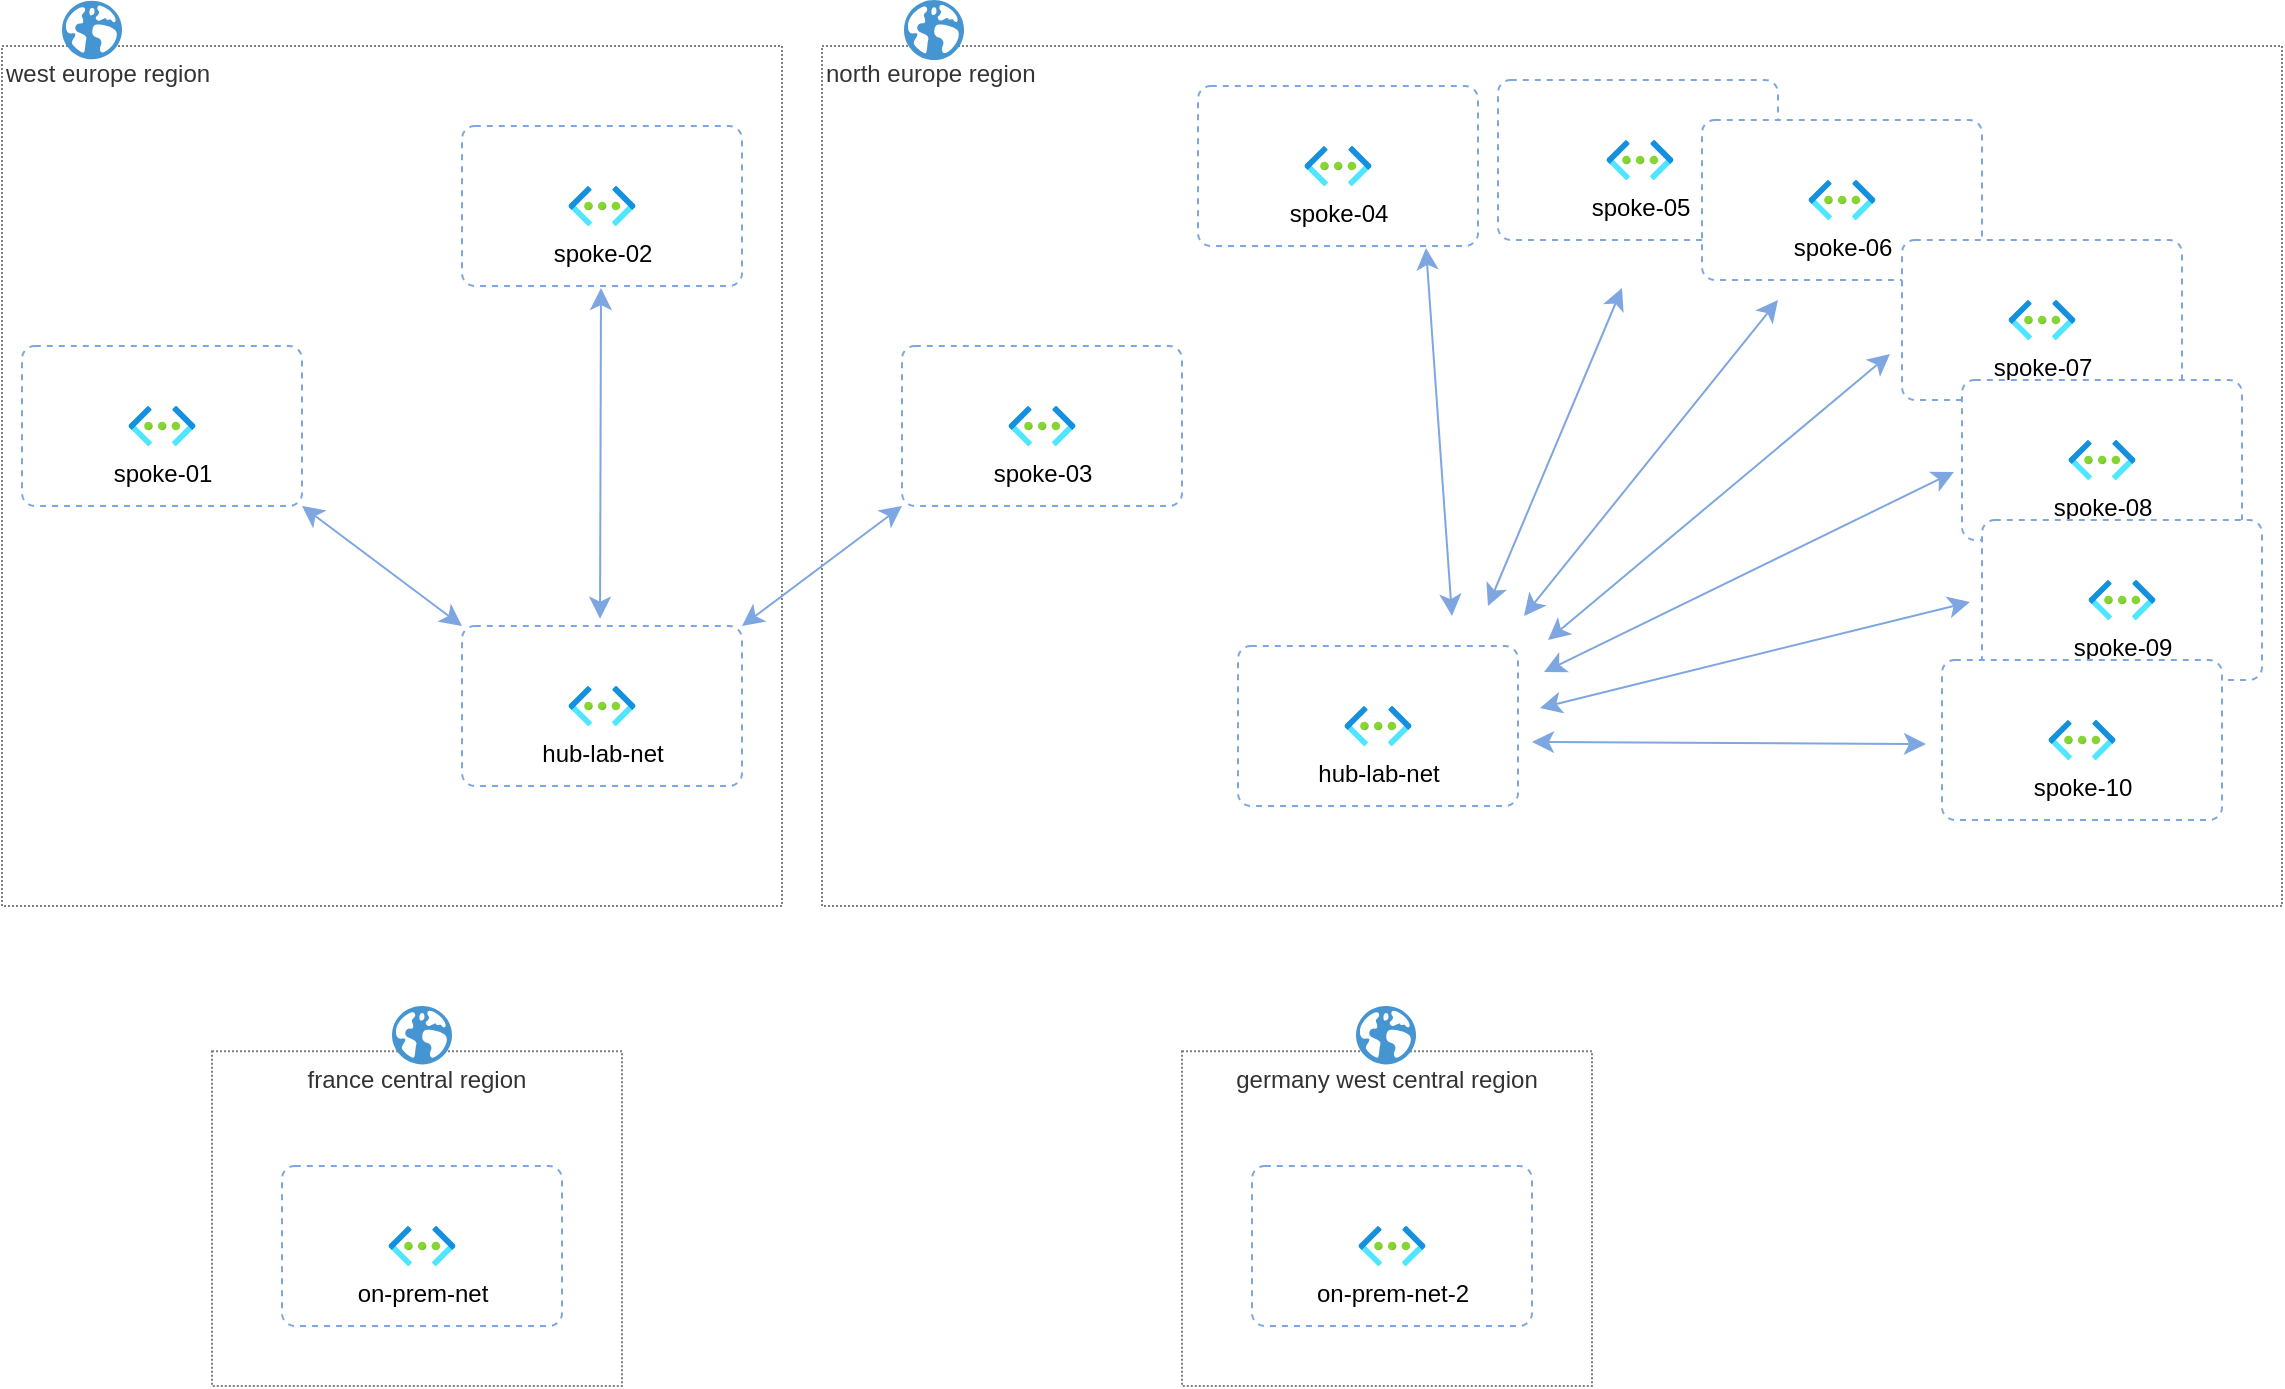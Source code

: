 <mxfile version="22.1.2" type="device">
  <diagram name="HL" id="FFA9UxrkgAWa3RQxIZZn">
    <mxGraphModel dx="2023" dy="1414" grid="1" gridSize="10" guides="1" tooltips="1" connect="1" arrows="1" fold="1" page="1" pageScale="1" pageWidth="850" pageHeight="1100" math="0" shadow="0">
      <root>
        <mxCell id="0" />
        <mxCell id="1" parent="0" />
        <mxCell id="5X7tObLMQbzSkKFwxiyW-83" value="west europe region" style="rounded=0;whiteSpace=wrap;html=1;fontSize=12;fillColor=none;strokeColor=#808080;dashed=1;dashPattern=1 1;verticalAlign=top;fontColor=#333333;align=left;" parent="1" vertex="1">
          <mxGeometry x="30" y="53" width="390" height="430" as="geometry" />
        </mxCell>
        <mxCell id="5X7tObLMQbzSkKFwxiyW-84" value="north europe region" style="rounded=0;whiteSpace=wrap;html=1;fontSize=12;fillColor=none;strokeColor=#808080;dashed=1;dashPattern=1 1;verticalAlign=top;fontColor=#333333;align=left;" parent="1" vertex="1">
          <mxGeometry x="440" y="53" width="730" height="430" as="geometry" />
        </mxCell>
        <mxCell id="5X7tObLMQbzSkKFwxiyW-85" value="" style="group" parent="1" vertex="1" connectable="0">
          <mxGeometry x="260" y="343" width="140" height="80" as="geometry" />
        </mxCell>
        <mxCell id="5X7tObLMQbzSkKFwxiyW-86" value="" style="rounded=1;whiteSpace=wrap;html=1;fontSize=16;dashed=1;strokeColor=#7EA6E0;arcSize=8;" parent="5X7tObLMQbzSkKFwxiyW-85" vertex="1">
          <mxGeometry width="140" height="80" as="geometry" />
        </mxCell>
        <mxCell id="5X7tObLMQbzSkKFwxiyW-87" value="hub-lab-net" style="aspect=fixed;html=1;points=[];align=center;image;fontSize=12;image=img/lib/azure2/networking/Virtual_Networks.svg;" parent="5X7tObLMQbzSkKFwxiyW-85" vertex="1">
          <mxGeometry x="53.25" y="30" width="33.5" height="20" as="geometry" />
        </mxCell>
        <mxCell id="5X7tObLMQbzSkKFwxiyW-88" value="" style="group" parent="1" vertex="1" connectable="0">
          <mxGeometry x="260" y="93" width="140" height="80" as="geometry" />
        </mxCell>
        <mxCell id="5X7tObLMQbzSkKFwxiyW-89" value="" style="rounded=1;whiteSpace=wrap;html=1;fontSize=16;dashed=1;strokeColor=#7EA6E0;arcSize=8;" parent="5X7tObLMQbzSkKFwxiyW-88" vertex="1">
          <mxGeometry width="140" height="80" as="geometry" />
        </mxCell>
        <mxCell id="5X7tObLMQbzSkKFwxiyW-90" value="spoke-02" style="aspect=fixed;html=1;points=[];align=center;image;fontSize=12;image=img/lib/azure2/networking/Virtual_Networks.svg;" parent="5X7tObLMQbzSkKFwxiyW-88" vertex="1">
          <mxGeometry x="53.25" y="30" width="33.5" height="20" as="geometry" />
        </mxCell>
        <mxCell id="5X7tObLMQbzSkKFwxiyW-91" value="" style="group" parent="1" vertex="1" connectable="0">
          <mxGeometry x="480" y="203" width="140" height="80" as="geometry" />
        </mxCell>
        <mxCell id="5X7tObLMQbzSkKFwxiyW-92" value="" style="rounded=1;whiteSpace=wrap;html=1;fontSize=16;dashed=1;strokeColor=#7EA6E0;arcSize=8;" parent="5X7tObLMQbzSkKFwxiyW-91" vertex="1">
          <mxGeometry width="140" height="80" as="geometry" />
        </mxCell>
        <mxCell id="5X7tObLMQbzSkKFwxiyW-93" value="spoke-03" style="aspect=fixed;html=1;points=[];align=center;image;fontSize=12;image=img/lib/azure2/networking/Virtual_Networks.svg;" parent="5X7tObLMQbzSkKFwxiyW-91" vertex="1">
          <mxGeometry x="53.25" y="30" width="33.5" height="20" as="geometry" />
        </mxCell>
        <mxCell id="5X7tObLMQbzSkKFwxiyW-94" value="" style="group" parent="1" vertex="1" connectable="0">
          <mxGeometry x="40" y="203" width="140" height="80" as="geometry" />
        </mxCell>
        <mxCell id="5X7tObLMQbzSkKFwxiyW-95" value="" style="rounded=1;whiteSpace=wrap;html=1;fontSize=16;dashed=1;strokeColor=#7EA6E0;arcSize=8;" parent="5X7tObLMQbzSkKFwxiyW-94" vertex="1">
          <mxGeometry width="140" height="80" as="geometry" />
        </mxCell>
        <mxCell id="5X7tObLMQbzSkKFwxiyW-96" value="spoke-01" style="aspect=fixed;html=1;points=[];align=center;image;fontSize=12;image=img/lib/azure2/networking/Virtual_Networks.svg;" parent="5X7tObLMQbzSkKFwxiyW-94" vertex="1">
          <mxGeometry x="53.25" y="30" width="33.5" height="20" as="geometry" />
        </mxCell>
        <mxCell id="5X7tObLMQbzSkKFwxiyW-97" value="" style="group" parent="1" vertex="1" connectable="0">
          <mxGeometry x="648" y="353" width="140" height="80" as="geometry" />
        </mxCell>
        <mxCell id="5X7tObLMQbzSkKFwxiyW-98" value="" style="group" parent="5X7tObLMQbzSkKFwxiyW-97" vertex="1" connectable="0">
          <mxGeometry width="140" height="80" as="geometry" />
        </mxCell>
        <mxCell id="5X7tObLMQbzSkKFwxiyW-99" value="" style="rounded=1;whiteSpace=wrap;html=1;fontSize=16;dashed=1;strokeColor=#7EA6E0;arcSize=8;" parent="5X7tObLMQbzSkKFwxiyW-98" vertex="1">
          <mxGeometry width="140" height="80" as="geometry" />
        </mxCell>
        <mxCell id="5X7tObLMQbzSkKFwxiyW-100" value="hub-lab-net" style="aspect=fixed;html=1;points=[];align=center;image;fontSize=12;image=img/lib/azure2/networking/Virtual_Networks.svg;" parent="5X7tObLMQbzSkKFwxiyW-98" vertex="1">
          <mxGeometry x="53.25" y="30" width="33.5" height="20" as="geometry" />
        </mxCell>
        <mxCell id="5X7tObLMQbzSkKFwxiyW-104" value="" style="endArrow=classic;startArrow=classic;html=1;rounded=0;fontSize=12;startSize=8;endSize=8;curved=1;strokeColor=#7EA6E0;exitX=0.493;exitY=-0.058;exitDx=0;exitDy=0;exitPerimeter=0;" parent="1" edge="1">
          <mxGeometry width="50" height="50" relative="1" as="geometry">
            <mxPoint x="329.02" y="339.36" as="sourcePoint" />
            <mxPoint x="329.5" y="174" as="targetPoint" />
          </mxGeometry>
        </mxCell>
        <mxCell id="5X7tObLMQbzSkKFwxiyW-105" value="" style="endArrow=classic;startArrow=classic;html=1;rounded=0;fontSize=12;startSize=8;endSize=8;curved=1;strokeColor=#7EA6E0;entryX=0;entryY=1;entryDx=0;entryDy=0;" parent="1" target="5X7tObLMQbzSkKFwxiyW-92" edge="1">
          <mxGeometry width="50" height="50" relative="1" as="geometry">
            <mxPoint x="400" y="343" as="sourcePoint" />
            <mxPoint x="430.48" y="265.32" as="targetPoint" />
          </mxGeometry>
        </mxCell>
        <mxCell id="5X7tObLMQbzSkKFwxiyW-106" value="" style="endArrow=classic;startArrow=classic;html=1;rounded=0;fontSize=12;startSize=8;endSize=8;curved=1;strokeColor=#7EA6E0;entryX=0;entryY=1;entryDx=0;entryDy=0;" parent="1" edge="1">
          <mxGeometry width="50" height="50" relative="1" as="geometry">
            <mxPoint x="260" y="343" as="sourcePoint" />
            <mxPoint x="180" y="283" as="targetPoint" />
          </mxGeometry>
        </mxCell>
        <mxCell id="5X7tObLMQbzSkKFwxiyW-107" value="" style="endArrow=classic;startArrow=classic;html=1;rounded=0;fontSize=12;startSize=8;endSize=8;curved=1;strokeColor=#7EA6E0;" parent="1" edge="1">
          <mxGeometry width="50" height="50" relative="1" as="geometry">
            <mxPoint x="755" y="338" as="sourcePoint" />
            <mxPoint x="742" y="154" as="targetPoint" />
          </mxGeometry>
        </mxCell>
        <mxCell id="5X7tObLMQbzSkKFwxiyW-108" value="" style="shadow=0;dashed=0;html=1;strokeColor=none;fillColor=#4495D1;labelPosition=center;verticalLabelPosition=bottom;verticalAlign=top;align=center;outlineConnect=0;shape=mxgraph.veeam.globe;fontSize=16;" parent="1" vertex="1">
          <mxGeometry x="481" y="30" width="30" height="30" as="geometry" />
        </mxCell>
        <mxCell id="5X7tObLMQbzSkKFwxiyW-109" value="" style="shadow=0;dashed=0;html=1;strokeColor=none;fillColor=#4495D1;labelPosition=center;verticalLabelPosition=bottom;verticalAlign=top;align=center;outlineConnect=0;shape=mxgraph.veeam.globe;fontSize=16;" parent="1" vertex="1">
          <mxGeometry x="60" y="30.4" width="30" height="29.2" as="geometry" />
        </mxCell>
        <mxCell id="5X7tObLMQbzSkKFwxiyW-110" value="" style="endArrow=classic;startArrow=classic;html=1;rounded=0;fontSize=12;startSize=8;endSize=8;curved=1;strokeColor=#7EA6E0;" parent="1" edge="1">
          <mxGeometry width="50" height="50" relative="1" as="geometry">
            <mxPoint x="799" y="384" as="sourcePoint" />
            <mxPoint x="1014" y="331" as="targetPoint" />
          </mxGeometry>
        </mxCell>
        <mxCell id="5X7tObLMQbzSkKFwxiyW-111" value="" style="endArrow=classic;startArrow=classic;html=1;rounded=0;fontSize=12;startSize=8;endSize=8;curved=1;strokeColor=#7EA6E0;" parent="1" edge="1">
          <mxGeometry width="50" height="50" relative="1" as="geometry">
            <mxPoint x="1006" y="266" as="sourcePoint" />
            <mxPoint x="801" y="366" as="targetPoint" />
          </mxGeometry>
        </mxCell>
        <mxCell id="5X7tObLMQbzSkKFwxiyW-112" value="" style="endArrow=classic;startArrow=classic;html=1;rounded=0;fontSize=12;startSize=8;endSize=8;curved=1;strokeColor=#7EA6E0;" parent="1" edge="1">
          <mxGeometry width="50" height="50" relative="1" as="geometry">
            <mxPoint x="974" y="207" as="sourcePoint" />
            <mxPoint x="803" y="350" as="targetPoint" />
          </mxGeometry>
        </mxCell>
        <mxCell id="5X7tObLMQbzSkKFwxiyW-113" value="" style="endArrow=classic;startArrow=classic;html=1;rounded=0;fontSize=12;startSize=8;endSize=8;curved=1;strokeColor=#7EA6E0;" parent="1" edge="1">
          <mxGeometry width="50" height="50" relative="1" as="geometry">
            <mxPoint x="791" y="338" as="sourcePoint" />
            <mxPoint x="918" y="180" as="targetPoint" />
          </mxGeometry>
        </mxCell>
        <mxCell id="5X7tObLMQbzSkKFwxiyW-123" value="" style="endArrow=classic;startArrow=classic;html=1;rounded=0;fontSize=12;startSize=8;endSize=8;curved=1;strokeColor=#7EA6E0;" parent="1" edge="1">
          <mxGeometry width="50" height="50" relative="1" as="geometry">
            <mxPoint x="773" y="333" as="sourcePoint" />
            <mxPoint x="840" y="174" as="targetPoint" />
          </mxGeometry>
        </mxCell>
        <mxCell id="5X7tObLMQbzSkKFwxiyW-124" value="" style="group" parent="1" vertex="1" connectable="0">
          <mxGeometry x="628" y="73" width="140" height="80" as="geometry" />
        </mxCell>
        <mxCell id="5X7tObLMQbzSkKFwxiyW-125" value="" style="rounded=1;whiteSpace=wrap;html=1;fontSize=16;dashed=1;strokeColor=#7EA6E0;arcSize=8;" parent="5X7tObLMQbzSkKFwxiyW-124" vertex="1">
          <mxGeometry width="140" height="80" as="geometry" />
        </mxCell>
        <mxCell id="5X7tObLMQbzSkKFwxiyW-126" value="spoke-04" style="aspect=fixed;html=1;points=[];align=center;image;fontSize=12;image=img/lib/azure2/networking/Virtual_Networks.svg;" parent="5X7tObLMQbzSkKFwxiyW-124" vertex="1">
          <mxGeometry x="53.25" y="30" width="33.5" height="20" as="geometry" />
        </mxCell>
        <mxCell id="5X7tObLMQbzSkKFwxiyW-127" value="" style="group" parent="1" vertex="1" connectable="0">
          <mxGeometry x="778" y="70" width="342" height="160" as="geometry" />
        </mxCell>
        <mxCell id="5X7tObLMQbzSkKFwxiyW-128" value="" style="rounded=1;whiteSpace=wrap;html=1;fontSize=16;dashed=1;strokeColor=#7EA6E0;arcSize=8;" parent="5X7tObLMQbzSkKFwxiyW-127" vertex="1">
          <mxGeometry width="140" height="80" as="geometry" />
        </mxCell>
        <mxCell id="5X7tObLMQbzSkKFwxiyW-129" value="spoke-05" style="aspect=fixed;html=1;points=[];align=center;image;fontSize=12;image=img/lib/azure2/networking/Virtual_Networks.svg;" parent="5X7tObLMQbzSkKFwxiyW-127" vertex="1">
          <mxGeometry x="54.25" y="30" width="33.5" height="20" as="geometry" />
        </mxCell>
        <mxCell id="5X7tObLMQbzSkKFwxiyW-101" value="" style="group" parent="5X7tObLMQbzSkKFwxiyW-127" vertex="1" connectable="0">
          <mxGeometry x="102" y="20" width="240" height="140" as="geometry" />
        </mxCell>
        <mxCell id="5X7tObLMQbzSkKFwxiyW-102" value="" style="rounded=1;whiteSpace=wrap;html=1;fontSize=16;dashed=1;strokeColor=#7EA6E0;arcSize=8;" parent="5X7tObLMQbzSkKFwxiyW-101" vertex="1">
          <mxGeometry width="140" height="80" as="geometry" />
        </mxCell>
        <mxCell id="5X7tObLMQbzSkKFwxiyW-103" value="spoke-06" style="aspect=fixed;html=1;points=[];align=center;image;fontSize=12;image=img/lib/azure2/networking/Virtual_Networks.svg;" parent="5X7tObLMQbzSkKFwxiyW-101" vertex="1">
          <mxGeometry x="53.25" y="30" width="33.5" height="20" as="geometry" />
        </mxCell>
        <mxCell id="5X7tObLMQbzSkKFwxiyW-114" value="" style="group" parent="5X7tObLMQbzSkKFwxiyW-101" vertex="1" connectable="0">
          <mxGeometry x="100" y="60" width="140" height="80" as="geometry" />
        </mxCell>
        <mxCell id="5X7tObLMQbzSkKFwxiyW-115" value="" style="rounded=1;whiteSpace=wrap;html=1;fontSize=16;dashed=1;strokeColor=#7EA6E0;arcSize=8;" parent="5X7tObLMQbzSkKFwxiyW-114" vertex="1">
          <mxGeometry width="140" height="80" as="geometry" />
        </mxCell>
        <mxCell id="5X7tObLMQbzSkKFwxiyW-116" value="spoke-07" style="aspect=fixed;html=1;points=[];align=center;image;fontSize=12;image=img/lib/azure2/networking/Virtual_Networks.svg;" parent="5X7tObLMQbzSkKFwxiyW-114" vertex="1">
          <mxGeometry x="53.25" y="30" width="33.5" height="20" as="geometry" />
        </mxCell>
        <mxCell id="5X7tObLMQbzSkKFwxiyW-130" value="france central region" style="rounded=0;whiteSpace=wrap;html=1;fontSize=12;fillColor=none;strokeColor=#808080;dashed=1;dashPattern=1 1;verticalAlign=top;fontColor=#333333;align=center;" parent="1" vertex="1">
          <mxGeometry x="135" y="555.6" width="205" height="167.4" as="geometry" />
        </mxCell>
        <mxCell id="5X7tObLMQbzSkKFwxiyW-131" value="" style="shadow=0;dashed=0;html=1;strokeColor=none;fillColor=#4495D1;labelPosition=center;verticalLabelPosition=bottom;verticalAlign=top;align=center;outlineConnect=0;shape=mxgraph.veeam.globe;fontSize=16;" parent="1" vertex="1">
          <mxGeometry x="225" y="533" width="30" height="29.2" as="geometry" />
        </mxCell>
        <mxCell id="5X7tObLMQbzSkKFwxiyW-132" value="" style="group" parent="1" vertex="1" connectable="0">
          <mxGeometry x="170" y="613" width="140" height="80" as="geometry" />
        </mxCell>
        <mxCell id="5X7tObLMQbzSkKFwxiyW-133" value="" style="rounded=1;whiteSpace=wrap;html=1;fontSize=16;dashed=1;strokeColor=#7EA6E0;arcSize=8;" parent="5X7tObLMQbzSkKFwxiyW-132" vertex="1">
          <mxGeometry width="140" height="80" as="geometry" />
        </mxCell>
        <mxCell id="5X7tObLMQbzSkKFwxiyW-134" value="on-prem-net" style="aspect=fixed;html=1;points=[];align=center;image;fontSize=12;image=img/lib/azure2/networking/Virtual_Networks.svg;" parent="5X7tObLMQbzSkKFwxiyW-132" vertex="1">
          <mxGeometry x="53.25" y="30" width="33.5" height="20" as="geometry" />
        </mxCell>
        <mxCell id="5X7tObLMQbzSkKFwxiyW-135" value="germany west central region" style="rounded=0;whiteSpace=wrap;html=1;fontSize=12;fillColor=none;strokeColor=#808080;dashed=1;dashPattern=1 1;verticalAlign=top;fontColor=#333333;align=center;" parent="1" vertex="1">
          <mxGeometry x="620" y="555.6" width="205" height="167.4" as="geometry" />
        </mxCell>
        <mxCell id="5X7tObLMQbzSkKFwxiyW-136" value="" style="shadow=0;dashed=0;html=1;strokeColor=none;fillColor=#4495D1;labelPosition=center;verticalLabelPosition=bottom;verticalAlign=top;align=center;outlineConnect=0;shape=mxgraph.veeam.globe;fontSize=16;" parent="1" vertex="1">
          <mxGeometry x="707" y="533" width="30" height="29.2" as="geometry" />
        </mxCell>
        <mxCell id="5X7tObLMQbzSkKFwxiyW-137" value="" style="group" parent="1" vertex="1" connectable="0">
          <mxGeometry x="655" y="613" width="140" height="80" as="geometry" />
        </mxCell>
        <mxCell id="5X7tObLMQbzSkKFwxiyW-138" value="" style="rounded=1;whiteSpace=wrap;html=1;fontSize=16;dashed=1;strokeColor=#7EA6E0;arcSize=8;" parent="5X7tObLMQbzSkKFwxiyW-137" vertex="1">
          <mxGeometry width="140" height="80" as="geometry" />
        </mxCell>
        <mxCell id="5X7tObLMQbzSkKFwxiyW-139" value="on-prem-net-2" style="aspect=fixed;html=1;points=[];align=center;image;fontSize=12;image=img/lib/azure2/networking/Virtual_Networks.svg;" parent="5X7tObLMQbzSkKFwxiyW-137" vertex="1">
          <mxGeometry x="53.25" y="30" width="33.5" height="20" as="geometry" />
        </mxCell>
        <mxCell id="dSsX249fbGMWdAH10Jo9-4" value="" style="endArrow=classic;startArrow=classic;html=1;rounded=0;fontSize=12;startSize=8;endSize=8;curved=1;strokeColor=#7EA6E0;" edge="1" parent="1">
          <mxGeometry width="50" height="50" relative="1" as="geometry">
            <mxPoint x="795" y="401" as="sourcePoint" />
            <mxPoint x="992" y="402" as="targetPoint" />
          </mxGeometry>
        </mxCell>
        <mxCell id="5X7tObLMQbzSkKFwxiyW-120" value="" style="group" parent="1" vertex="1" connectable="0">
          <mxGeometry x="1010" y="220" width="140" height="80" as="geometry" />
        </mxCell>
        <mxCell id="5X7tObLMQbzSkKFwxiyW-121" value="" style="rounded=1;whiteSpace=wrap;html=1;fontSize=16;dashed=1;strokeColor=#7EA6E0;arcSize=8;" parent="5X7tObLMQbzSkKFwxiyW-120" vertex="1">
          <mxGeometry width="140" height="80" as="geometry" />
        </mxCell>
        <mxCell id="5X7tObLMQbzSkKFwxiyW-122" value="spoke-08" style="aspect=fixed;html=1;points=[];align=center;image;fontSize=12;image=img/lib/azure2/networking/Virtual_Networks.svg;" parent="5X7tObLMQbzSkKFwxiyW-120" vertex="1">
          <mxGeometry x="53.25" y="30" width="33.5" height="20" as="geometry" />
        </mxCell>
        <mxCell id="5X7tObLMQbzSkKFwxiyW-117" value="" style="group" parent="1" vertex="1" connectable="0">
          <mxGeometry x="1020" y="290" width="140" height="80" as="geometry" />
        </mxCell>
        <mxCell id="5X7tObLMQbzSkKFwxiyW-118" value="" style="rounded=1;whiteSpace=wrap;html=1;fontSize=16;dashed=1;strokeColor=#7EA6E0;arcSize=8;" parent="5X7tObLMQbzSkKFwxiyW-117" vertex="1">
          <mxGeometry width="140" height="80" as="geometry" />
        </mxCell>
        <mxCell id="5X7tObLMQbzSkKFwxiyW-119" value="spoke-09" style="aspect=fixed;html=1;points=[];align=center;image;fontSize=12;image=img/lib/azure2/networking/Virtual_Networks.svg;" parent="5X7tObLMQbzSkKFwxiyW-117" vertex="1">
          <mxGeometry x="53.25" y="30" width="33.5" height="20" as="geometry" />
        </mxCell>
        <mxCell id="dSsX249fbGMWdAH10Jo9-1" value="" style="group" vertex="1" connectable="0" parent="1">
          <mxGeometry x="1000" y="360" width="140" height="80" as="geometry" />
        </mxCell>
        <mxCell id="dSsX249fbGMWdAH10Jo9-2" value="" style="rounded=1;whiteSpace=wrap;html=1;fontSize=16;dashed=1;strokeColor=#7EA6E0;arcSize=8;" vertex="1" parent="dSsX249fbGMWdAH10Jo9-1">
          <mxGeometry width="140" height="80" as="geometry" />
        </mxCell>
        <mxCell id="dSsX249fbGMWdAH10Jo9-3" value="spoke-10" style="aspect=fixed;html=1;points=[];align=center;image;fontSize=12;image=img/lib/azure2/networking/Virtual_Networks.svg;" vertex="1" parent="dSsX249fbGMWdAH10Jo9-1">
          <mxGeometry x="53.25" y="30" width="33.5" height="20" as="geometry" />
        </mxCell>
      </root>
    </mxGraphModel>
  </diagram>
</mxfile>
